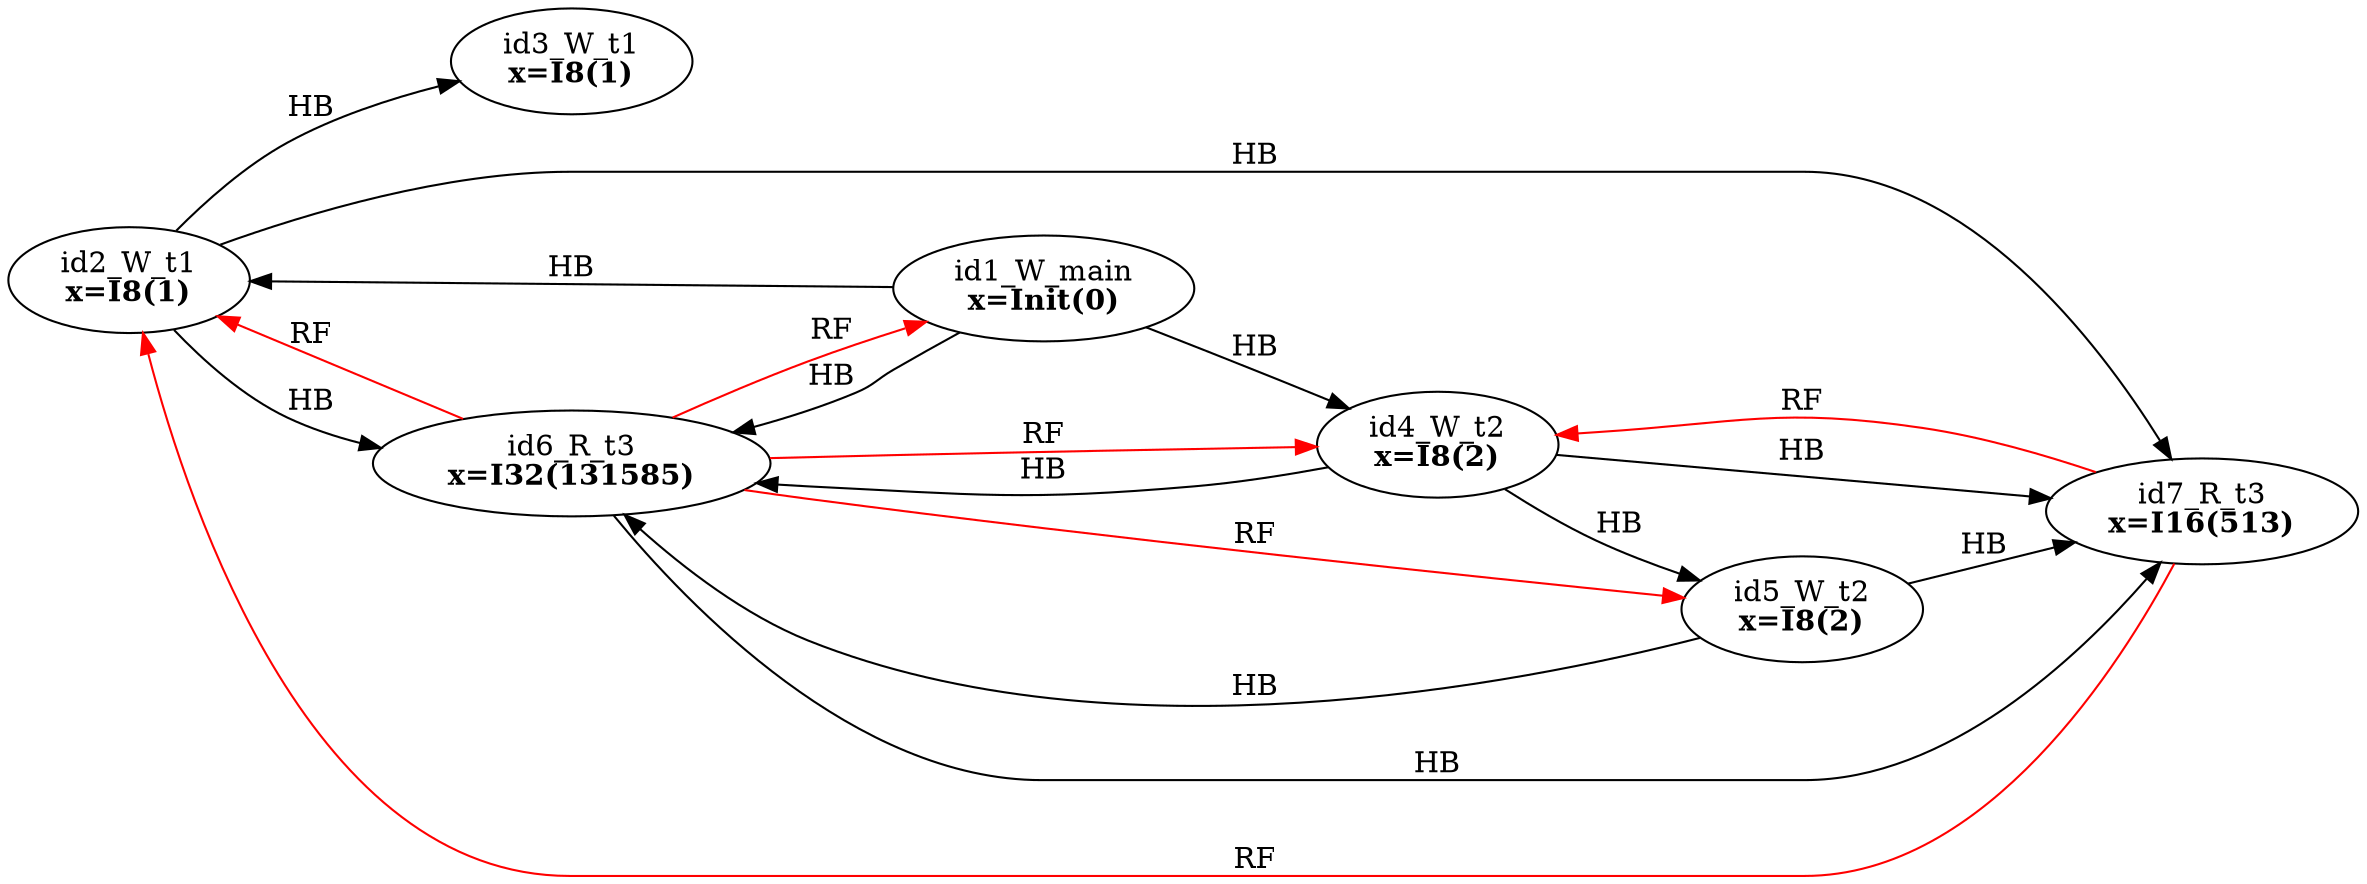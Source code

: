digraph memory_model {
rankdir=LR;
splines=true; esep=0.5;
id2_W_t1 -> id3_W_t1 [label = "HB", color="black"];
id4_W_t2 -> id5_W_t2 [label = "HB", color="black"];
id6_R_t3 -> id7_R_t3 [label = "HB", color="black"];
id1_W_main -> id2_W_t1 [label = "HB", color="black"];
id1_W_main -> id4_W_t2 [label = "HB", color="black"];
id1_W_main -> id6_R_t3 [label = "HB", color="black"];
id2_W_t1 -> id6_R_t3 [label = "HB", color="black"];
id2_W_t1 -> id7_R_t3 [label = "HB", color="black"];
id4_W_t2 -> id6_R_t3 [label = "HB", color="black"];
id4_W_t2 -> id7_R_t3 [label = "HB", color="black"];
id5_W_t2 -> id6_R_t3 [label = "HB", color="black"];
id5_W_t2 -> id7_R_t3 [label = "HB", color="black"];
id6_R_t3 -> id1_W_main [label = "RF", color="red"];
id6_R_t3 -> id2_W_t1 [label = "RF", color="red"];
id6_R_t3 -> id4_W_t2 [label = "RF", color="red"];
id6_R_t3 -> id5_W_t2 [label = "RF", color="red"];
id7_R_t3 -> id2_W_t1 [label = "RF", color="red"];
id7_R_t3 -> id4_W_t2 [label = "RF", color="red"];
id1_W_main [label=<id1_W_main<br/><B>x=Init(0)</B>>, pos="5.0,4!"]
id2_W_t1 [label=<id2_W_t1<br/><B>x=I8(1)</B>>, pos="0,2!"]
id3_W_t1 [label=<id3_W_t1<br/><B>x=I8(1)</B>>, pos="0,0!"]
id4_W_t2 [label=<id4_W_t2<br/><B>x=I8(2)</B>>, pos="5,2!"]
id5_W_t2 [label=<id5_W_t2<br/><B>x=I8(2)</B>>, pos="5,0!"]
id6_R_t3 [label=<id6_R_t3<br/><B>x=I32(131585)</B>>, pos="10,2!"]
id7_R_t3 [label=<id7_R_t3<br/><B>x=I16(513)</B>>, pos="10,0!"]
}